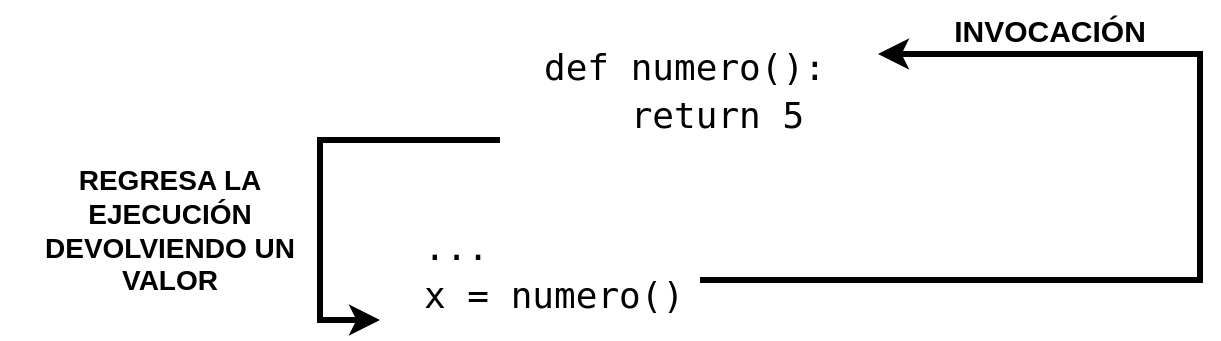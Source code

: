 <mxfile version="24.7.16">
  <diagram name="Página-1" id="qJkqUwkTHo6sz2fAtJzV">
    <mxGraphModel dx="1434" dy="728" grid="1" gridSize="10" guides="1" tooltips="1" connect="1" arrows="1" fold="1" page="1" pageScale="1" pageWidth="1169" pageHeight="827" math="0" shadow="0">
      <root>
        <mxCell id="0" />
        <mxCell id="1" parent="0" />
        <mxCell id="PJ3GJsrvu3Tdc1vJ4jPy-1" value="&lt;div style=&quot;color: #000000;background-color: #ffffff;font-family: &#39;Droid Sans Mono&#39;, &#39;monospace&#39;, monospace;font-weight: normal;font-size: 18px;line-height: 24px;white-space: pre;&quot;&gt;&lt;div&gt;&lt;span style=&quot;color: #000000;&quot;&gt;def numero():&lt;/span&gt;&lt;/div&gt;&lt;div&gt;&lt;span style=&quot;color: #000000;&quot;&gt;    return 5&lt;/span&gt;&lt;/div&gt;&lt;/div&gt;" style="text;strokeColor=none;align=left;fillColor=none;html=1;verticalAlign=middle;whiteSpace=wrap;rounded=0;" parent="1" vertex="1">
          <mxGeometry x="330" y="180" width="60" height="30" as="geometry" />
        </mxCell>
        <mxCell id="PJ3GJsrvu3Tdc1vJ4jPy-2" value="&lt;div style=&quot;color: #000000;background-color: #ffffff;font-family: &#39;Droid Sans Mono&#39;, &#39;monospace&#39;, monospace;font-weight: normal;font-size: 18px;line-height: 24px;white-space: pre;&quot; align=&quot;left&quot;&gt;&lt;div&gt;&lt;span style=&quot;color: #000000;&quot;&gt;...&lt;br&gt;&lt;/span&gt;&lt;/div&gt;x = numero()&lt;/div&gt;" style="text;strokeColor=none;align=left;fillColor=none;html=1;verticalAlign=middle;whiteSpace=wrap;rounded=0;" parent="1" vertex="1">
          <mxGeometry x="270" y="270" width="60" height="30" as="geometry" />
        </mxCell>
        <mxCell id="PJ3GJsrvu3Tdc1vJ4jPy-3" value="" style="endArrow=classic;html=1;rounded=0;strokeWidth=3;edgeStyle=elbowEdgeStyle;" parent="1" edge="1">
          <mxGeometry width="50" height="50" relative="1" as="geometry">
            <mxPoint x="410" y="290" as="sourcePoint" />
            <mxPoint x="499" y="177" as="targetPoint" />
            <Array as="points">
              <mxPoint x="660" y="220" />
            </Array>
          </mxGeometry>
        </mxCell>
        <mxCell id="PJ3GJsrvu3Tdc1vJ4jPy-6" value="&lt;b&gt;&lt;font style=&quot;font-size: 15px;&quot;&gt;INVOCACIÓN&lt;/font&gt;&lt;/b&gt;" style="text;strokeColor=none;align=center;fillColor=none;html=1;verticalAlign=middle;whiteSpace=wrap;rounded=0;" parent="1" vertex="1">
          <mxGeometry x="555" y="150" width="60" height="30" as="geometry" />
        </mxCell>
        <mxCell id="PJ3GJsrvu3Tdc1vJ4jPy-7" value="" style="endArrow=classic;html=1;rounded=0;strokeWidth=3;edgeStyle=elbowEdgeStyle;" parent="1" edge="1">
          <mxGeometry width="50" height="50" relative="1" as="geometry">
            <mxPoint x="310" y="220" as="sourcePoint" />
            <mxPoint x="250" y="310" as="targetPoint" />
            <Array as="points">
              <mxPoint x="220" y="280" />
            </Array>
          </mxGeometry>
        </mxCell>
        <mxCell id="PJ3GJsrvu3Tdc1vJ4jPy-8" value="&lt;div&gt;&lt;b style=&quot;font-size: 14px;&quot;&gt;&lt;font style=&quot;font-size: 14px;&quot;&gt;REGRESA LA EJECUCIÓN&lt;/font&gt;&lt;/b&gt;&lt;/div&gt;&lt;div&gt;&lt;b style=&quot;font-size: 14px;&quot;&gt;&lt;font style=&quot;font-size: 14px;&quot;&gt;DEVOLVIENDO UN VALOR&lt;br&gt;&lt;/font&gt;&lt;/b&gt;&lt;/div&gt;" style="text;strokeColor=none;align=center;fillColor=none;html=1;verticalAlign=middle;whiteSpace=wrap;rounded=0;" parent="1" vertex="1">
          <mxGeometry x="60" y="250" width="170" height="30" as="geometry" />
        </mxCell>
      </root>
    </mxGraphModel>
  </diagram>
</mxfile>
